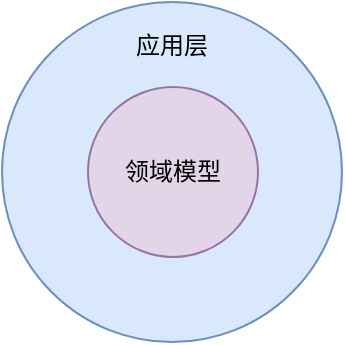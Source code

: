 <mxfile version="24.7.7">
  <diagram name="Page-1" id="D0yitoSqP1dPm0VC_xCv">
    <mxGraphModel dx="498" dy="263" grid="1" gridSize="10" guides="1" tooltips="1" connect="1" arrows="1" fold="1" page="1" pageScale="1" pageWidth="850" pageHeight="1100" math="0" shadow="0">
      <root>
        <mxCell id="0" />
        <mxCell id="1" parent="0" />
        <mxCell id="-jYUmOvEF8XYk1fg6gca-1" value="应用层" style="ellipse;whiteSpace=wrap;html=1;aspect=fixed;verticalAlign=top;fillColor=#dae8fc;strokeColor=#6c8ebf;horizontal=1;spacingTop=8;" vertex="1" parent="1">
          <mxGeometry x="340" y="185" width="170" height="170" as="geometry" />
        </mxCell>
        <mxCell id="-jYUmOvEF8XYk1fg6gca-2" value="领域模型" style="ellipse;whiteSpace=wrap;html=1;aspect=fixed;fillColor=#e1d5e7;strokeColor=#9673a6;" vertex="1" parent="1">
          <mxGeometry x="383" y="227.5" width="85" height="85" as="geometry" />
        </mxCell>
      </root>
    </mxGraphModel>
  </diagram>
</mxfile>
